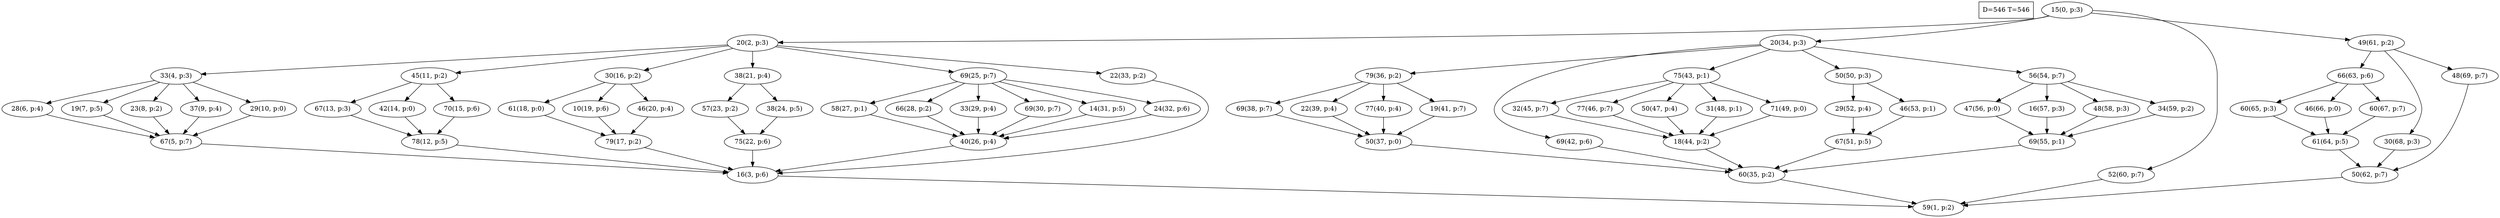 digraph Task {
i [shape=box, label="D=546 T=546"]; 
0 [label="15(0, p:3)"];
1 [label="59(1, p:2)"];
2 [label="20(2, p:3)"];
3 [label="16(3, p:6)"];
4 [label="33(4, p:3)"];
5 [label="67(5, p:7)"];
6 [label="28(6, p:4)"];
7 [label="19(7, p:5)"];
8 [label="23(8, p:2)"];
9 [label="37(9, p:4)"];
10 [label="29(10, p:0)"];
11 [label="45(11, p:2)"];
12 [label="78(12, p:5)"];
13 [label="67(13, p:3)"];
14 [label="42(14, p:0)"];
15 [label="70(15, p:6)"];
16 [label="30(16, p:2)"];
17 [label="79(17, p:2)"];
18 [label="61(18, p:0)"];
19 [label="10(19, p:6)"];
20 [label="46(20, p:4)"];
21 [label="38(21, p:4)"];
22 [label="75(22, p:6)"];
23 [label="57(23, p:2)"];
24 [label="38(24, p:5)"];
25 [label="69(25, p:7)"];
26 [label="40(26, p:4)"];
27 [label="58(27, p:1)"];
28 [label="66(28, p:2)"];
29 [label="33(29, p:4)"];
30 [label="69(30, p:7)"];
31 [label="14(31, p:5)"];
32 [label="24(32, p:6)"];
33 [label="22(33, p:2)"];
34 [label="20(34, p:3)"];
35 [label="60(35, p:2)"];
36 [label="79(36, p:2)"];
37 [label="50(37, p:0)"];
38 [label="69(38, p:7)"];
39 [label="22(39, p:4)"];
40 [label="77(40, p:4)"];
41 [label="19(41, p:7)"];
42 [label="69(42, p:6)"];
43 [label="75(43, p:1)"];
44 [label="18(44, p:2)"];
45 [label="32(45, p:7)"];
46 [label="77(46, p:7)"];
47 [label="50(47, p:4)"];
48 [label="31(48, p:1)"];
49 [label="71(49, p:0)"];
50 [label="50(50, p:3)"];
51 [label="67(51, p:5)"];
52 [label="29(52, p:4)"];
53 [label="46(53, p:1)"];
54 [label="56(54, p:7)"];
55 [label="69(55, p:1)"];
56 [label="47(56, p:0)"];
57 [label="16(57, p:3)"];
58 [label="48(58, p:3)"];
59 [label="34(59, p:2)"];
60 [label="52(60, p:7)"];
61 [label="49(61, p:2)"];
62 [label="50(62, p:7)"];
63 [label="66(63, p:6)"];
64 [label="61(64, p:5)"];
65 [label="60(65, p:3)"];
66 [label="46(66, p:0)"];
67 [label="60(67, p:7)"];
68 [label="30(68, p:3)"];
69 [label="48(69, p:7)"];
0 -> 2;
0 -> 34;
0 -> 60;
0 -> 61;
2 -> 4;
2 -> 11;
2 -> 16;
2 -> 21;
2 -> 25;
2 -> 33;
3 -> 1;
4 -> 6;
4 -> 7;
4 -> 8;
4 -> 9;
4 -> 10;
5 -> 3;
6 -> 5;
7 -> 5;
8 -> 5;
9 -> 5;
10 -> 5;
11 -> 13;
11 -> 14;
11 -> 15;
12 -> 3;
13 -> 12;
14 -> 12;
15 -> 12;
16 -> 18;
16 -> 19;
16 -> 20;
17 -> 3;
18 -> 17;
19 -> 17;
20 -> 17;
21 -> 23;
21 -> 24;
22 -> 3;
23 -> 22;
24 -> 22;
25 -> 27;
25 -> 28;
25 -> 29;
25 -> 30;
25 -> 31;
25 -> 32;
26 -> 3;
27 -> 26;
28 -> 26;
29 -> 26;
30 -> 26;
31 -> 26;
32 -> 26;
33 -> 3;
34 -> 36;
34 -> 42;
34 -> 43;
34 -> 50;
34 -> 54;
35 -> 1;
36 -> 38;
36 -> 39;
36 -> 40;
36 -> 41;
37 -> 35;
38 -> 37;
39 -> 37;
40 -> 37;
41 -> 37;
42 -> 35;
43 -> 45;
43 -> 46;
43 -> 47;
43 -> 48;
43 -> 49;
44 -> 35;
45 -> 44;
46 -> 44;
47 -> 44;
48 -> 44;
49 -> 44;
50 -> 52;
50 -> 53;
51 -> 35;
52 -> 51;
53 -> 51;
54 -> 56;
54 -> 57;
54 -> 58;
54 -> 59;
55 -> 35;
56 -> 55;
57 -> 55;
58 -> 55;
59 -> 55;
60 -> 1;
61 -> 63;
61 -> 68;
61 -> 69;
62 -> 1;
63 -> 65;
63 -> 66;
63 -> 67;
64 -> 62;
65 -> 64;
66 -> 64;
67 -> 64;
68 -> 62;
69 -> 62;
}